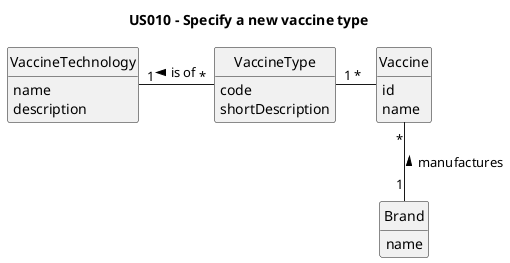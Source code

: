 @startuml
skinparam monochrome true
skinparam packageStyle rectangle
skinparam shadowing false

'left to right direction

skinparam classAttributeIconSize 0

hide circle
hide methods

title US010 - Specify a new vaccine type

class VaccineTechnology {
    name
    description
}

class VaccineType {
    code
    shortDescription
}

class Vaccine {
    id
    name
}

class Brand {
    name
}

'VaccineTechnology -down-Vaccine
VaccineTechnology "1   " - "   *" VaccineType : is of <
VaccineType "1" - " *  " Vaccine : ""
Vaccine "*" -- "1" Brand : manufactures <

@enduml